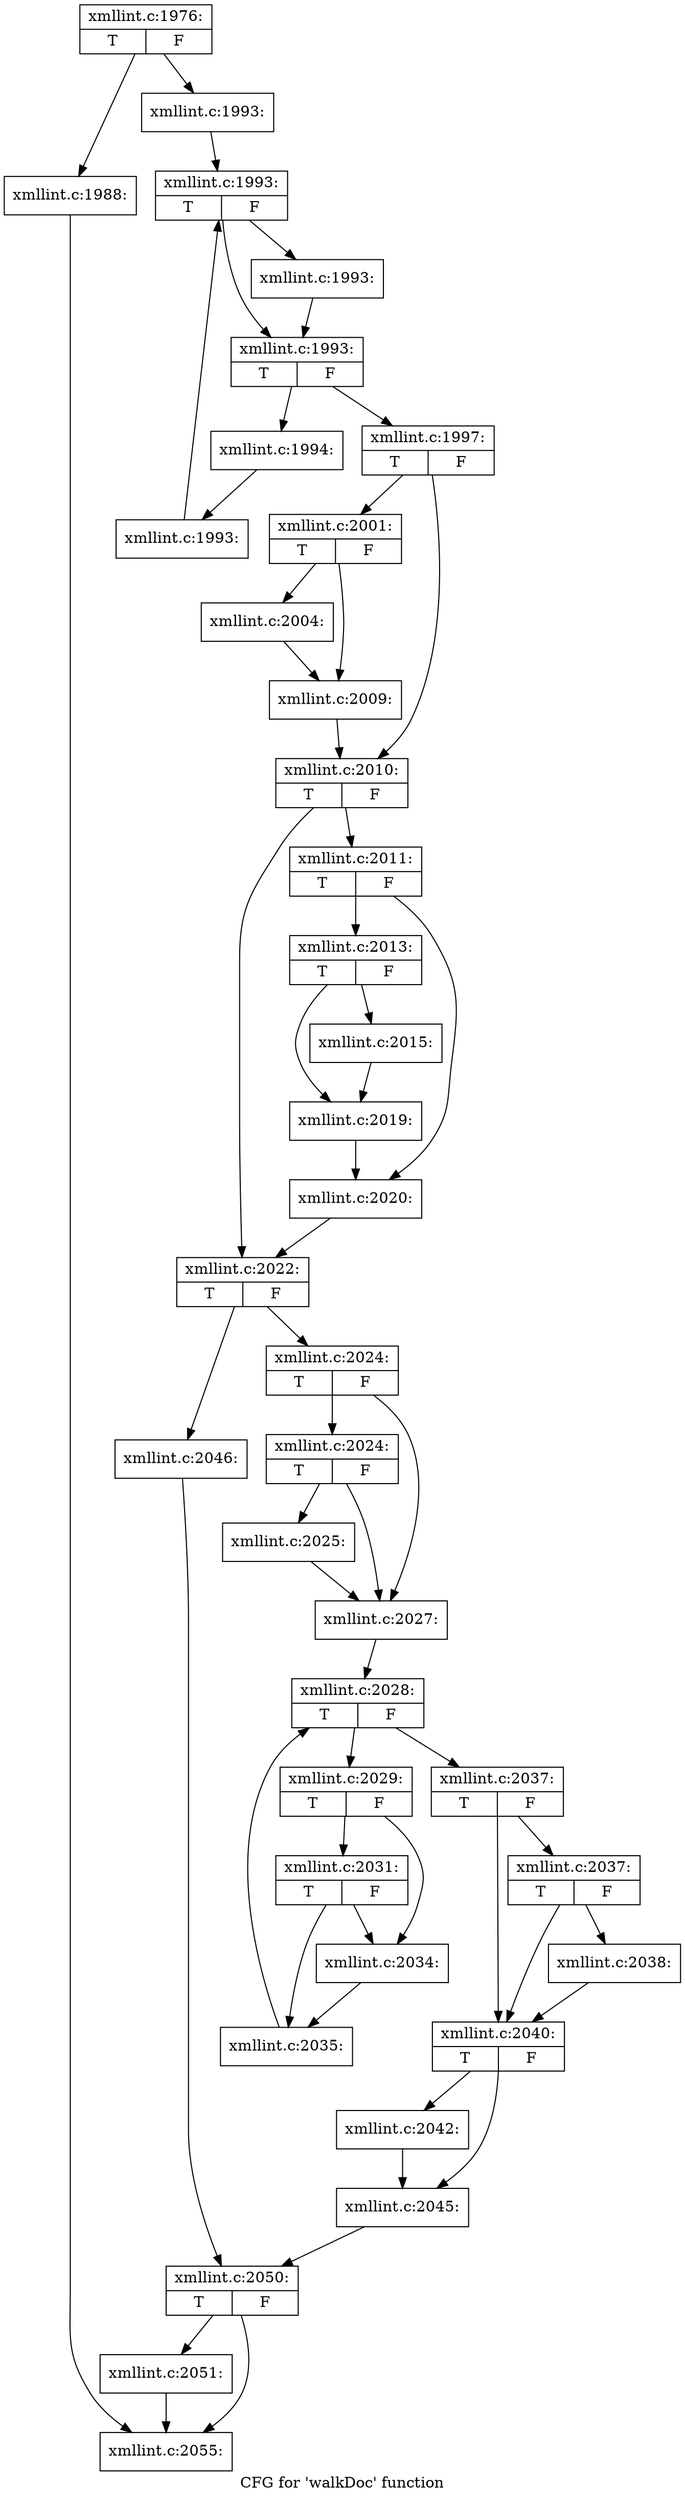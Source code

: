 digraph "CFG for 'walkDoc' function" {
	label="CFG for 'walkDoc' function";

	Node0x556d1b5de1f0 [shape=record,label="{xmllint.c:1976:|{<s0>T|<s1>F}}"];
	Node0x556d1b5de1f0 -> Node0x556d1b6fd300;
	Node0x556d1b5de1f0 -> Node0x556d1b6fd350;
	Node0x556d1b6fd300 [shape=record,label="{xmllint.c:1988:}"];
	Node0x556d1b6fd300 -> Node0x556d1b7061a0;
	Node0x556d1b6fd350 [shape=record,label="{xmllint.c:1993:}"];
	Node0x556d1b6fd350 -> Node0x556d1b6fdee0;
	Node0x556d1b6fdee0 [shape=record,label="{xmllint.c:1993:|{<s0>T|<s1>F}}"];
	Node0x556d1b6fdee0 -> Node0x556d1b6fe290;
	Node0x556d1b6fdee0 -> Node0x556d1b6fe240;
	Node0x556d1b6fe290 [shape=record,label="{xmllint.c:1993:}"];
	Node0x556d1b6fe290 -> Node0x556d1b6fe240;
	Node0x556d1b6fe240 [shape=record,label="{xmllint.c:1993:|{<s0>T|<s1>F}}"];
	Node0x556d1b6fe240 -> Node0x556d1b6fe1c0;
	Node0x556d1b6fe240 -> Node0x556d1b6fdb10;
	Node0x556d1b6fe1c0 [shape=record,label="{xmllint.c:1994:}"];
	Node0x556d1b6fe1c0 -> Node0x556d1b6fe130;
	Node0x556d1b6fe130 [shape=record,label="{xmllint.c:1993:}"];
	Node0x556d1b6fe130 -> Node0x556d1b6fdee0;
	Node0x556d1b6fdb10 [shape=record,label="{xmllint.c:1997:|{<s0>T|<s1>F}}"];
	Node0x556d1b6fdb10 -> Node0x556d1b6ffbe0;
	Node0x556d1b6fdb10 -> Node0x556d1b6ffc30;
	Node0x556d1b6ffbe0 [shape=record,label="{xmllint.c:2001:|{<s0>T|<s1>F}}"];
	Node0x556d1b6ffbe0 -> Node0x556d1b700550;
	Node0x556d1b6ffbe0 -> Node0x556d1b7005a0;
	Node0x556d1b700550 [shape=record,label="{xmllint.c:2004:}"];
	Node0x556d1b700550 -> Node0x556d1b7005a0;
	Node0x556d1b7005a0 [shape=record,label="{xmllint.c:2009:}"];
	Node0x556d1b7005a0 -> Node0x556d1b6ffc30;
	Node0x556d1b6ffc30 [shape=record,label="{xmllint.c:2010:|{<s0>T|<s1>F}}"];
	Node0x556d1b6ffc30 -> Node0x556d1b700fa0;
	Node0x556d1b6ffc30 -> Node0x556d1b700ff0;
	Node0x556d1b700fa0 [shape=record,label="{xmllint.c:2011:|{<s0>T|<s1>F}}"];
	Node0x556d1b700fa0 -> Node0x556d1b701580;
	Node0x556d1b700fa0 -> Node0x556d1b7015d0;
	Node0x556d1b701580 [shape=record,label="{xmllint.c:2013:|{<s0>T|<s1>F}}"];
	Node0x556d1b701580 -> Node0x556d1b701bf0;
	Node0x556d1b701580 -> Node0x556d1b701c40;
	Node0x556d1b701bf0 [shape=record,label="{xmllint.c:2015:}"];
	Node0x556d1b701bf0 -> Node0x556d1b701c40;
	Node0x556d1b701c40 [shape=record,label="{xmllint.c:2019:}"];
	Node0x556d1b701c40 -> Node0x556d1b7015d0;
	Node0x556d1b7015d0 [shape=record,label="{xmllint.c:2020:}"];
	Node0x556d1b7015d0 -> Node0x556d1b700ff0;
	Node0x556d1b700ff0 [shape=record,label="{xmllint.c:2022:|{<s0>T|<s1>F}}"];
	Node0x556d1b700ff0 -> Node0x556d1b702c80;
	Node0x556d1b700ff0 -> Node0x556d1b702d20;
	Node0x556d1b702c80 [shape=record,label="{xmllint.c:2024:|{<s0>T|<s1>F}}"];
	Node0x556d1b702c80 -> Node0x556d1b703120;
	Node0x556d1b702c80 -> Node0x556d1b7030d0;
	Node0x556d1b703120 [shape=record,label="{xmllint.c:2024:|{<s0>T|<s1>F}}"];
	Node0x556d1b703120 -> Node0x556d1b7030d0;
	Node0x556d1b703120 -> Node0x556d1b703080;
	Node0x556d1b703080 [shape=record,label="{xmllint.c:2025:}"];
	Node0x556d1b703080 -> Node0x556d1b7030d0;
	Node0x556d1b7030d0 [shape=record,label="{xmllint.c:2027:}"];
	Node0x556d1b7030d0 -> Node0x556d1b7038d0;
	Node0x556d1b7038d0 [shape=record,label="{xmllint.c:2028:|{<s0>T|<s1>F}}"];
	Node0x556d1b7038d0 -> Node0x556d1b703c90;
	Node0x556d1b7038d0 -> Node0x556d1b703af0;
	Node0x556d1b703c90 [shape=record,label="{xmllint.c:2029:|{<s0>T|<s1>F}}"];
	Node0x556d1b703c90 -> Node0x556d1b703e80;
	Node0x556d1b703c90 -> Node0x556d1b703f20;
	Node0x556d1b703f20 [shape=record,label="{xmllint.c:2031:|{<s0>T|<s1>F}}"];
	Node0x556d1b703f20 -> Node0x556d1b703e80;
	Node0x556d1b703f20 -> Node0x556d1b703ed0;
	Node0x556d1b703e80 [shape=record,label="{xmllint.c:2034:}"];
	Node0x556d1b703e80 -> Node0x556d1b703ed0;
	Node0x556d1b703ed0 [shape=record,label="{xmllint.c:2035:}"];
	Node0x556d1b703ed0 -> Node0x556d1b7038d0;
	Node0x556d1b703af0 [shape=record,label="{xmllint.c:2037:|{<s0>T|<s1>F}}"];
	Node0x556d1b703af0 -> Node0x556d1b704870;
	Node0x556d1b703af0 -> Node0x556d1b704820;
	Node0x556d1b704870 [shape=record,label="{xmllint.c:2037:|{<s0>T|<s1>F}}"];
	Node0x556d1b704870 -> Node0x556d1b704820;
	Node0x556d1b704870 -> Node0x556d1b7047d0;
	Node0x556d1b7047d0 [shape=record,label="{xmllint.c:2038:}"];
	Node0x556d1b7047d0 -> Node0x556d1b704820;
	Node0x556d1b704820 [shape=record,label="{xmllint.c:2040:|{<s0>T|<s1>F}}"];
	Node0x556d1b704820 -> Node0x556d1b705280;
	Node0x556d1b704820 -> Node0x556d1b7052d0;
	Node0x556d1b705280 [shape=record,label="{xmllint.c:2042:}"];
	Node0x556d1b705280 -> Node0x556d1b7052d0;
	Node0x556d1b7052d0 [shape=record,label="{xmllint.c:2045:}"];
	Node0x556d1b7052d0 -> Node0x556d1b702cd0;
	Node0x556d1b702d20 [shape=record,label="{xmllint.c:2046:}"];
	Node0x556d1b702d20 -> Node0x556d1b702cd0;
	Node0x556d1b702cd0 [shape=record,label="{xmllint.c:2050:|{<s0>T|<s1>F}}"];
	Node0x556d1b702cd0 -> Node0x556d1b706150;
	Node0x556d1b702cd0 -> Node0x556d1b7061a0;
	Node0x556d1b706150 [shape=record,label="{xmllint.c:2051:}"];
	Node0x556d1b706150 -> Node0x556d1b7061a0;
	Node0x556d1b7061a0 [shape=record,label="{xmllint.c:2055:}"];
}
